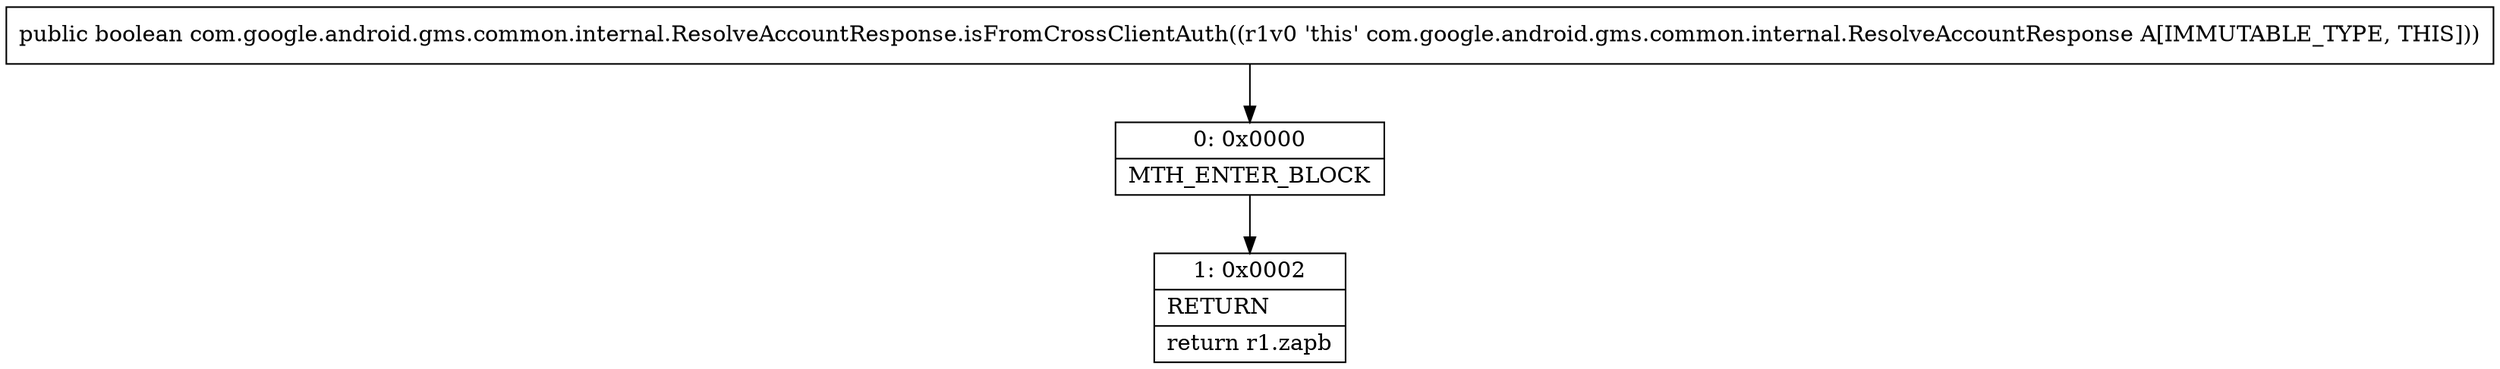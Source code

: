 digraph "CFG forcom.google.android.gms.common.internal.ResolveAccountResponse.isFromCrossClientAuth()Z" {
Node_0 [shape=record,label="{0\:\ 0x0000|MTH_ENTER_BLOCK\l}"];
Node_1 [shape=record,label="{1\:\ 0x0002|RETURN\l|return r1.zapb\l}"];
MethodNode[shape=record,label="{public boolean com.google.android.gms.common.internal.ResolveAccountResponse.isFromCrossClientAuth((r1v0 'this' com.google.android.gms.common.internal.ResolveAccountResponse A[IMMUTABLE_TYPE, THIS])) }"];
MethodNode -> Node_0;
Node_0 -> Node_1;
}

